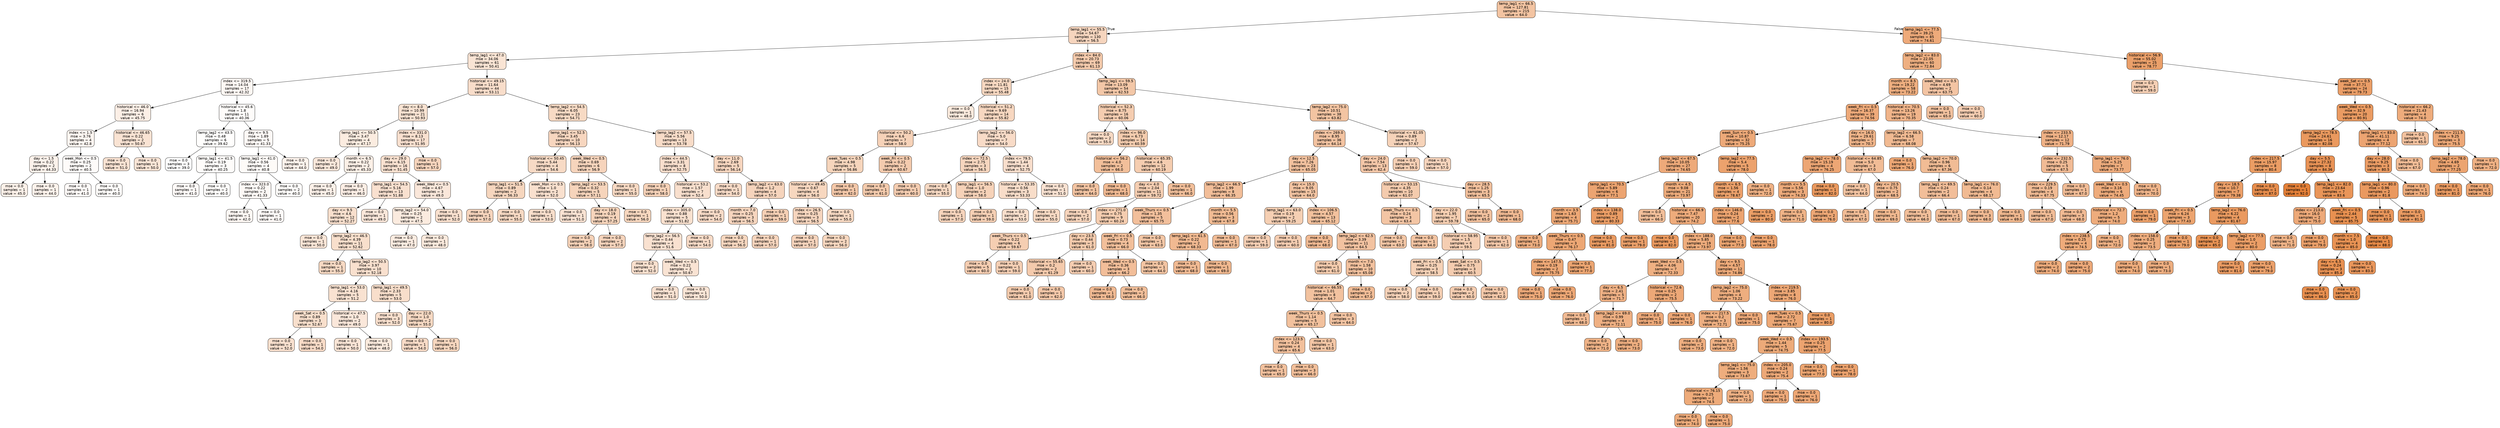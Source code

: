digraph Tree {
node [shape=box, style="filled, rounded", color="black", fontname=helvetica] ;
edge [fontname=helvetica] ;
0 [label="temp_lag1 <= 66.5\nmse = 127.81\nsamples = 215\nvalue = 64.0", fillcolor="#f3c4a2"] ;
1 [label="temp_lag1 <= 55.5\nmse = 54.67\nsamples = 130\nvalue = 56.5", fillcolor="#f6d5be"] ;
0 -> 1 [labeldistance=2.5, labelangle=45, headlabel="True"] ;
2 [label="temp_lag1 <= 47.0\nmse = 34.06\nsamples = 61\nvalue = 50.41", fillcolor="#f9e4d4"] ;
1 -> 2 ;
3 [label="index <= 319.5\nmse = 14.04\nsamples = 17\nvalue = 42.32", fillcolor="#fdf7f3"] ;
2 -> 3 ;
4 [label="historical <= 46.0\nmse = 16.94\nsamples = 6\nvalue = 45.75", fillcolor="#fcefe6"] ;
3 -> 4 ;
5 [label="index <= 1.5\nmse = 3.76\nsamples = 4\nvalue = 42.8", fillcolor="#fdf6f1"] ;
4 -> 5 ;
6 [label="day <= 1.5\nmse = 0.22\nsamples = 2\nvalue = 44.33", fillcolor="#fcf2eb"] ;
5 -> 6 ;
7 [label="mse = 0.0\nsamples = 1\nvalue = 45.0", fillcolor="#fcf1e9"] ;
6 -> 7 ;
8 [label="mse = 0.0\nsamples = 1\nvalue = 44.0", fillcolor="#fdf3ec"] ;
6 -> 8 ;
9 [label="week_Mon <= 0.5\nmse = 0.25\nsamples = 2\nvalue = 40.5", fillcolor="#fefbf9"] ;
5 -> 9 ;
10 [label="mse = 0.0\nsamples = 1\nvalue = 41.0", fillcolor="#fefaf8"] ;
9 -> 10 ;
11 [label="mse = 0.0\nsamples = 1\nvalue = 40.0", fillcolor="#fffdfb"] ;
9 -> 11 ;
12 [label="historical <= 46.65\nmse = 0.22\nsamples = 2\nvalue = 50.67", fillcolor="#f9e3d3"] ;
4 -> 12 ;
13 [label="mse = 0.0\nsamples = 1\nvalue = 51.0", fillcolor="#f9e2d2"] ;
12 -> 13 ;
14 [label="mse = 0.0\nsamples = 1\nvalue = 50.0", fillcolor="#fae5d6"] ;
12 -> 14 ;
15 [label="historical <= 45.6\nmse = 1.8\nsamples = 11\nvalue = 40.36", fillcolor="#fefcfa"] ;
3 -> 15 ;
16 [label="temp_lag2 <= 43.5\nmse = 0.48\nsamples = 6\nvalue = 39.62", fillcolor="#fffefd"] ;
15 -> 16 ;
17 [label="mse = 0.0\nsamples = 3\nvalue = 39.0", fillcolor="#ffffff"] ;
16 -> 17 ;
18 [label="temp_lag1 <= 41.5\nmse = 0.19\nsamples = 3\nvalue = 40.25", fillcolor="#fefcfa"] ;
16 -> 18 ;
19 [label="mse = 0.0\nsamples = 1\nvalue = 41.0", fillcolor="#fefaf8"] ;
18 -> 19 ;
20 [label="mse = 0.0\nsamples = 2\nvalue = 40.0", fillcolor="#fffdfb"] ;
18 -> 20 ;
21 [label="day <= 9.5\nmse = 1.89\nsamples = 5\nvalue = 41.33", fillcolor="#fef9f6"] ;
15 -> 21 ;
22 [label="temp_lag1 <= 41.0\nmse = 0.56\nsamples = 4\nvalue = 40.8", fillcolor="#fefbf8"] ;
21 -> 22 ;
23 [label="index <= 323.0\nmse = 0.22\nsamples = 2\nvalue = 41.33", fillcolor="#fef9f6"] ;
22 -> 23 ;
24 [label="mse = 0.0\nsamples = 1\nvalue = 42.0", fillcolor="#fef8f4"] ;
23 -> 24 ;
25 [label="mse = 0.0\nsamples = 1\nvalue = 41.0", fillcolor="#fefaf8"] ;
23 -> 25 ;
26 [label="mse = 0.0\nsamples = 2\nvalue = 40.0", fillcolor="#fffdfb"] ;
22 -> 26 ;
27 [label="mse = 0.0\nsamples = 1\nvalue = 44.0", fillcolor="#fdf3ec"] ;
21 -> 27 ;
28 [label="historical <= 49.15\nmse = 11.64\nsamples = 44\nvalue = 53.11", fillcolor="#f8ddca"] ;
2 -> 28 ;
29 [label="day <= 8.0\nmse = 10.99\nsamples = 21\nvalue = 50.93", fillcolor="#f9e3d2"] ;
28 -> 29 ;
30 [label="temp_lag1 <= 50.5\nmse = 3.47\nsamples = 4\nvalue = 47.17", fillcolor="#fbece0"] ;
29 -> 30 ;
31 [label="mse = 0.0\nsamples = 2\nvalue = 49.0", fillcolor="#fae7da"] ;
30 -> 31 ;
32 [label="month <= 6.5\nmse = 0.22\nsamples = 2\nvalue = 45.33", fillcolor="#fcf0e7"] ;
30 -> 32 ;
33 [label="mse = 0.0\nsamples = 1\nvalue = 45.0", fillcolor="#fcf1e9"] ;
32 -> 33 ;
34 [label="mse = 0.0\nsamples = 1\nvalue = 46.0", fillcolor="#fceee5"] ;
32 -> 34 ;
35 [label="index <= 331.0\nmse = 8.13\nsamples = 17\nvalue = 51.95", fillcolor="#f9e0cf"] ;
29 -> 35 ;
36 [label="day <= 29.0\nmse = 6.15\nsamples = 16\nvalue = 51.45", fillcolor="#f9e1d0"] ;
35 -> 36 ;
37 [label="temp_lag1 <= 54.5\nmse = 5.16\nsamples = 13\nvalue = 51.88", fillcolor="#f9e0cf"] ;
36 -> 37 ;
38 [label="day <= 9.5\nmse = 4.6\nsamples = 12\nvalue = 52.27", fillcolor="#f8dfcd"] ;
37 -> 38 ;
39 [label="mse = 0.0\nsamples = 1\nvalue = 50.0", fillcolor="#fae5d6"] ;
38 -> 39 ;
40 [label="temp_lag2 <= 46.5\nmse = 4.39\nsamples = 11\nvalue = 52.62", fillcolor="#f8dfcc"] ;
38 -> 40 ;
41 [label="mse = 0.0\nsamples = 1\nvalue = 55.0", fillcolor="#f7d9c3"] ;
40 -> 41 ;
42 [label="temp_lag2 <= 50.5\nmse = 3.97\nsamples = 10\nvalue = 52.18", fillcolor="#f9e0ce"] ;
40 -> 42 ;
43 [label="temp_lag1 <= 53.0\nmse = 4.16\nsamples = 5\nvalue = 51.2", fillcolor="#f9e2d1"] ;
42 -> 43 ;
44 [label="week_Sat <= 0.5\nmse = 0.89\nsamples = 3\nvalue = 52.67", fillcolor="#f8dfcc"] ;
43 -> 44 ;
45 [label="mse = 0.0\nsamples = 2\nvalue = 52.0", fillcolor="#f9e0ce"] ;
44 -> 45 ;
46 [label="mse = 0.0\nsamples = 1\nvalue = 54.0", fillcolor="#f8dbc7"] ;
44 -> 46 ;
47 [label="historical <= 47.5\nmse = 1.0\nsamples = 2\nvalue = 49.0", fillcolor="#fae7da"] ;
43 -> 47 ;
48 [label="mse = 0.0\nsamples = 1\nvalue = 50.0", fillcolor="#fae5d6"] ;
47 -> 48 ;
49 [label="mse = 0.0\nsamples = 1\nvalue = 48.0", fillcolor="#fbeadd"] ;
47 -> 49 ;
50 [label="temp_lag1 <= 49.5\nmse = 2.33\nsamples = 5\nvalue = 53.0", fillcolor="#f8decb"] ;
42 -> 50 ;
51 [label="mse = 0.0\nsamples = 3\nvalue = 52.0", fillcolor="#f9e0ce"] ;
50 -> 51 ;
52 [label="day <= 22.0\nmse = 1.0\nsamples = 2\nvalue = 55.0", fillcolor="#f7d9c3"] ;
50 -> 52 ;
53 [label="mse = 0.0\nsamples = 1\nvalue = 54.0", fillcolor="#f8dbc7"] ;
52 -> 53 ;
54 [label="mse = 0.0\nsamples = 1\nvalue = 56.0", fillcolor="#f7d7bf"] ;
52 -> 54 ;
55 [label="mse = 0.0\nsamples = 1\nvalue = 49.0", fillcolor="#fae7da"] ;
37 -> 55 ;
56 [label="week_Wed <= 0.5\nmse = 4.67\nsamples = 3\nvalue = 49.0", fillcolor="#fae7da"] ;
36 -> 56 ;
57 [label="temp_lag2 <= 54.0\nmse = 0.25\nsamples = 2\nvalue = 47.5", fillcolor="#fbebdf"] ;
56 -> 57 ;
58 [label="mse = 0.0\nsamples = 1\nvalue = 47.0", fillcolor="#fbece1"] ;
57 -> 58 ;
59 [label="mse = 0.0\nsamples = 1\nvalue = 48.0", fillcolor="#fbeadd"] ;
57 -> 59 ;
60 [label="mse = 0.0\nsamples = 1\nvalue = 52.0", fillcolor="#f9e0ce"] ;
56 -> 60 ;
61 [label="mse = 0.0\nsamples = 1\nvalue = 57.0", fillcolor="#f6d4bc"] ;
35 -> 61 ;
62 [label="temp_lag2 <= 54.5\nmse = 6.05\nsamples = 23\nvalue = 54.71", fillcolor="#f7dac4"] ;
28 -> 62 ;
63 [label="temp_lag1 <= 52.5\nmse = 3.45\nsamples = 10\nvalue = 56.13", fillcolor="#f7d6bf"] ;
62 -> 63 ;
64 [label="historical <= 50.45\nmse = 5.44\nsamples = 4\nvalue = 54.6", fillcolor="#f7dac5"] ;
63 -> 64 ;
65 [label="temp_lag1 <= 51.5\nmse = 0.89\nsamples = 2\nvalue = 56.33", fillcolor="#f6d6be"] ;
64 -> 65 ;
66 [label="mse = 0.0\nsamples = 1\nvalue = 57.0", fillcolor="#f6d4bc"] ;
65 -> 66 ;
67 [label="mse = 0.0\nsamples = 1\nvalue = 55.0", fillcolor="#f7d9c3"] ;
65 -> 67 ;
68 [label="week_Mon <= 0.5\nmse = 1.0\nsamples = 2\nvalue = 52.0", fillcolor="#f9e0ce"] ;
64 -> 68 ;
69 [label="mse = 0.0\nsamples = 1\nvalue = 53.0", fillcolor="#f8decb"] ;
68 -> 69 ;
70 [label="mse = 0.0\nsamples = 1\nvalue = 51.0", fillcolor="#f9e2d2"] ;
68 -> 70 ;
71 [label="week_Wed <= 0.5\nmse = 0.69\nsamples = 6\nvalue = 56.9", fillcolor="#f6d4bc"] ;
63 -> 71 ;
72 [label="temp_lag2 <= 53.5\nmse = 0.32\nsamples = 5\nvalue = 57.11", fillcolor="#f6d4bb"] ;
71 -> 72 ;
73 [label="day <= 18.0\nmse = 0.19\nsamples = 4\nvalue = 57.25", fillcolor="#f6d4bb"] ;
72 -> 73 ;
74 [label="mse = 0.0\nsamples = 2\nvalue = 58.0", fillcolor="#f6d2b8"] ;
73 -> 74 ;
75 [label="mse = 0.0\nsamples = 2\nvalue = 57.0", fillcolor="#f6d4bc"] ;
73 -> 75 ;
76 [label="mse = 0.0\nsamples = 1\nvalue = 56.0", fillcolor="#f7d7bf"] ;
72 -> 76 ;
77 [label="mse = 0.0\nsamples = 1\nvalue = 55.0", fillcolor="#f7d9c3"] ;
71 -> 77 ;
78 [label="temp_lag2 <= 57.5\nmse = 5.56\nsamples = 13\nvalue = 53.78", fillcolor="#f8dcc8"] ;
62 -> 78 ;
79 [label="index <= 44.5\nmse = 3.31\nsamples = 8\nvalue = 52.75", fillcolor="#f8decc"] ;
78 -> 79 ;
80 [label="mse = 0.0\nsamples = 1\nvalue = 58.0", fillcolor="#f6d2b8"] ;
79 -> 80 ;
81 [label="historical <= 53.2\nmse = 1.57\nsamples = 7\nvalue = 52.4", fillcolor="#f8dfcd"] ;
79 -> 81 ;
82 [label="index <= 305.0\nmse = 0.88\nsamples = 5\nvalue = 51.82", fillcolor="#f9e1cf"] ;
81 -> 82 ;
83 [label="temp_lag2 <= 56.5\nmse = 0.44\nsamples = 4\nvalue = 51.6", fillcolor="#f9e1d0"] ;
82 -> 83 ;
84 [label="mse = 0.0\nsamples = 2\nvalue = 52.0", fillcolor="#f9e0ce"] ;
83 -> 84 ;
85 [label="week_Wed <= 0.5\nmse = 0.22\nsamples = 2\nvalue = 50.67", fillcolor="#f9e3d3"] ;
83 -> 85 ;
86 [label="mse = 0.0\nsamples = 1\nvalue = 51.0", fillcolor="#f9e2d2"] ;
85 -> 86 ;
87 [label="mse = 0.0\nsamples = 1\nvalue = 50.0", fillcolor="#fae5d6"] ;
85 -> 87 ;
88 [label="mse = 0.0\nsamples = 1\nvalue = 54.0", fillcolor="#f8dbc7"] ;
82 -> 88 ;
89 [label="mse = 0.0\nsamples = 2\nvalue = 54.0", fillcolor="#f8dbc7"] ;
81 -> 89 ;
90 [label="day <= 11.0\nmse = 2.69\nsamples = 5\nvalue = 56.14", fillcolor="#f7d6bf"] ;
78 -> 90 ;
91 [label="mse = 0.0\nsamples = 1\nvalue = 54.0", fillcolor="#f8dbc7"] ;
90 -> 91 ;
92 [label="temp_lag2 <= 63.0\nmse = 1.2\nsamples = 4\nvalue = 57.0", fillcolor="#f6d4bc"] ;
90 -> 92 ;
93 [label="month <= 7.0\nmse = 0.25\nsamples = 3\nvalue = 56.5", fillcolor="#f6d5be"] ;
92 -> 93 ;
94 [label="mse = 0.0\nsamples = 2\nvalue = 56.0", fillcolor="#f7d7bf"] ;
93 -> 94 ;
95 [label="mse = 0.0\nsamples = 1\nvalue = 57.0", fillcolor="#f6d4bc"] ;
93 -> 95 ;
96 [label="mse = 0.0\nsamples = 1\nvalue = 59.0", fillcolor="#f5cfb4"] ;
92 -> 96 ;
97 [label="index <= 84.0\nmse = 20.73\nsamples = 69\nvalue = 61.13", fillcolor="#f4caac"] ;
1 -> 97 ;
98 [label="index <= 24.0\nmse = 11.81\nsamples = 15\nvalue = 55.48", fillcolor="#f7d8c1"] ;
97 -> 98 ;
99 [label="mse = 0.0\nsamples = 1\nvalue = 48.0", fillcolor="#fbeadd"] ;
98 -> 99 ;
100 [label="historical <= 51.2\nmse = 9.69\nsamples = 14\nvalue = 55.82", fillcolor="#f7d7c0"] ;
98 -> 100 ;
101 [label="historical <= 50.2\nmse = 6.6\nsamples = 7\nvalue = 58.0", fillcolor="#f6d2b8"] ;
100 -> 101 ;
102 [label="week_Tues <= 0.5\nmse = 4.98\nsamples = 5\nvalue = 56.86", fillcolor="#f6d5bc"] ;
101 -> 102 ;
103 [label="historical <= 49.45\nmse = 0.67\nsamples = 4\nvalue = 56.0", fillcolor="#f7d7bf"] ;
102 -> 103 ;
104 [label="index <= 26.5\nmse = 0.25\nsamples = 3\nvalue = 56.5", fillcolor="#f6d5be"] ;
103 -> 104 ;
105 [label="mse = 0.0\nsamples = 1\nvalue = 57.0", fillcolor="#f6d4bc"] ;
104 -> 105 ;
106 [label="mse = 0.0\nsamples = 2\nvalue = 56.0", fillcolor="#f7d7bf"] ;
104 -> 106 ;
107 [label="mse = 0.0\nsamples = 1\nvalue = 55.0", fillcolor="#f7d9c3"] ;
103 -> 107 ;
108 [label="mse = 0.0\nsamples = 1\nvalue = 62.0", fillcolor="#f4c8a9"] ;
102 -> 108 ;
109 [label="week_Fri <= 0.5\nmse = 0.22\nsamples = 2\nvalue = 60.67", fillcolor="#f4cbae"] ;
101 -> 109 ;
110 [label="mse = 0.0\nsamples = 1\nvalue = 61.0", fillcolor="#f4cbad"] ;
109 -> 110 ;
111 [label="mse = 0.0\nsamples = 1\nvalue = 60.0", fillcolor="#f5cdb1"] ;
109 -> 111 ;
112 [label="temp_lag2 <= 56.0\nmse = 5.0\nsamples = 7\nvalue = 54.0", fillcolor="#f8dbc7"] ;
100 -> 112 ;
113 [label="index <= 72.5\nmse = 2.75\nsamples = 3\nvalue = 56.5", fillcolor="#f6d5be"] ;
112 -> 113 ;
114 [label="mse = 0.0\nsamples = 1\nvalue = 55.0", fillcolor="#f7d9c3"] ;
113 -> 114 ;
115 [label="temp_lag1 <= 56.5\nmse = 1.0\nsamples = 2\nvalue = 58.0", fillcolor="#f6d2b8"] ;
113 -> 115 ;
116 [label="mse = 0.0\nsamples = 1\nvalue = 57.0", fillcolor="#f6d4bc"] ;
115 -> 116 ;
117 [label="mse = 0.0\nsamples = 1\nvalue = 59.0", fillcolor="#f5cfb4"] ;
115 -> 117 ;
118 [label="index <= 79.5\nmse = 1.44\nsamples = 4\nvalue = 52.75", fillcolor="#f8decc"] ;
112 -> 118 ;
119 [label="historical <= 53.35\nmse = 0.56\nsamples = 3\nvalue = 53.33", fillcolor="#f8ddc9"] ;
118 -> 119 ;
120 [label="mse = 0.0\nsamples = 2\nvalue = 53.0", fillcolor="#f8decb"] ;
119 -> 120 ;
121 [label="mse = 0.0\nsamples = 1\nvalue = 55.0", fillcolor="#f7d9c3"] ;
119 -> 121 ;
122 [label="mse = 0.0\nsamples = 1\nvalue = 51.0", fillcolor="#f9e2d2"] ;
118 -> 122 ;
123 [label="temp_lag1 <= 59.5\nmse = 13.09\nsamples = 54\nvalue = 62.53", fillcolor="#f3c7a7"] ;
97 -> 123 ;
124 [label="historical <= 52.3\nmse = 8.75\nsamples = 16\nvalue = 60.06", fillcolor="#f5cdb0"] ;
123 -> 124 ;
125 [label="mse = 0.0\nsamples = 2\nvalue = 55.0", fillcolor="#f7d9c3"] ;
124 -> 125 ;
126 [label="index <= 96.0\nmse = 6.73\nsamples = 14\nvalue = 60.59", fillcolor="#f4ccae"] ;
124 -> 126 ;
127 [label="historical <= 56.2\nmse = 4.0\nsamples = 2\nvalue = 66.0", fillcolor="#f2bf9a"] ;
126 -> 127 ;
128 [label="mse = 0.0\nsamples = 1\nvalue = 64.0", fillcolor="#f3c4a2"] ;
127 -> 128 ;
129 [label="mse = 0.0\nsamples = 1\nvalue = 68.0", fillcolor="#f1ba93"] ;
127 -> 129 ;
130 [label="historical <= 65.35\nmse = 4.6\nsamples = 12\nvalue = 60.19", fillcolor="#f5cdb0"] ;
126 -> 130 ;
131 [label="day <= 4.0\nmse = 2.04\nsamples = 11\nvalue = 59.72", fillcolor="#f5ceb2"] ;
130 -> 131 ;
132 [label="mse = 0.0\nsamples = 2\nvalue = 57.0", fillcolor="#f6d4bc"] ;
131 -> 132 ;
133 [label="index <= 271.0\nmse = 0.75\nsamples = 9\nvalue = 60.24", fillcolor="#f5cdb0"] ;
131 -> 133 ;
134 [label="week_Thurs <= 0.5\nmse = 0.22\nsamples = 6\nvalue = 59.67", fillcolor="#f5ceb2"] ;
133 -> 134 ;
135 [label="mse = 0.0\nsamples = 5\nvalue = 60.0", fillcolor="#f5cdb1"] ;
134 -> 135 ;
136 [label="mse = 0.0\nsamples = 1\nvalue = 59.0", fillcolor="#f5cfb4"] ;
134 -> 136 ;
137 [label="day <= 23.5\nmse = 0.44\nsamples = 3\nvalue = 61.0", fillcolor="#f4cbad"] ;
133 -> 137 ;
138 [label="historical <= 55.65\nmse = 0.2\nsamples = 2\nvalue = 61.29", fillcolor="#f4caac"] ;
137 -> 138 ;
139 [label="mse = 0.0\nsamples = 1\nvalue = 61.0", fillcolor="#f4cbad"] ;
138 -> 139 ;
140 [label="mse = 0.0\nsamples = 1\nvalue = 62.0", fillcolor="#f4c8a9"] ;
138 -> 140 ;
141 [label="mse = 0.0\nsamples = 1\nvalue = 60.0", fillcolor="#f5cdb1"] ;
137 -> 141 ;
142 [label="mse = 0.0\nsamples = 1\nvalue = 66.0", fillcolor="#f2bf9a"] ;
130 -> 142 ;
143 [label="temp_lag2 <= 75.0\nmse = 10.51\nsamples = 38\nvalue = 63.82", fillcolor="#f3c4a2"] ;
123 -> 143 ;
144 [label="index <= 269.0\nmse = 8.95\nsamples = 36\nvalue = 64.14", fillcolor="#f3c3a1"] ;
143 -> 144 ;
145 [label="day <= 12.5\nmse = 7.26\nsamples = 23\nvalue = 65.05", fillcolor="#f2c19e"] ;
144 -> 145 ;
146 [label="temp_lag2 <= 66.5\nmse = 1.99\nsamples = 8\nvalue = 66.35", fillcolor="#f2be99"] ;
145 -> 146 ;
147 [label="week_Thurs <= 0.5\nmse = 1.35\nsamples = 5\nvalue = 65.75", fillcolor="#f2bf9b"] ;
146 -> 147 ;
148 [label="week_Fri <= 0.5\nmse = 0.73\nsamples = 4\nvalue = 66.0", fillcolor="#f2bf9a"] ;
147 -> 148 ;
149 [label="week_Wed <= 0.5\nmse = 0.36\nsamples = 3\nvalue = 66.2", fillcolor="#f2be99"] ;
148 -> 149 ;
150 [label="mse = 0.0\nsamples = 1\nvalue = 68.0", fillcolor="#f1ba93"] ;
149 -> 150 ;
151 [label="mse = 0.0\nsamples = 2\nvalue = 66.0", fillcolor="#f2bf9a"] ;
149 -> 151 ;
152 [label="mse = 0.0\nsamples = 1\nvalue = 64.0", fillcolor="#f3c4a2"] ;
148 -> 152 ;
153 [label="mse = 0.0\nsamples = 1\nvalue = 63.0", fillcolor="#f3c6a5"] ;
147 -> 153 ;
154 [label="month <= 5.5\nmse = 0.56\nsamples = 3\nvalue = 67.8", fillcolor="#f1bb93"] ;
146 -> 154 ;
155 [label="temp_lag1 <= 61.5\nmse = 0.22\nsamples = 2\nvalue = 68.33", fillcolor="#f1b991"] ;
154 -> 155 ;
156 [label="mse = 0.0\nsamples = 1\nvalue = 68.0", fillcolor="#f1ba93"] ;
155 -> 156 ;
157 [label="mse = 0.0\nsamples = 1\nvalue = 69.0", fillcolor="#f0b88f"] ;
155 -> 157 ;
158 [label="mse = 0.0\nsamples = 1\nvalue = 67.0", fillcolor="#f1bc96"] ;
154 -> 158 ;
159 [label="day <= 15.0\nmse = 9.05\nsamples = 15\nvalue = 64.0", fillcolor="#f3c4a2"] ;
145 -> 159 ;
160 [label="temp_lag1 <= 63.0\nmse = 0.19\nsamples = 2\nvalue = 59.25", fillcolor="#f5cfb3"] ;
159 -> 160 ;
161 [label="mse = 0.0\nsamples = 1\nvalue = 59.0", fillcolor="#f5cfb4"] ;
160 -> 161 ;
162 [label="mse = 0.0\nsamples = 1\nvalue = 60.0", fillcolor="#f5cdb1"] ;
160 -> 162 ;
163 [label="index <= 106.5\nmse = 4.57\nsamples = 13\nvalue = 65.12", fillcolor="#f2c19d"] ;
159 -> 163 ;
164 [label="mse = 0.0\nsamples = 2\nvalue = 68.0", fillcolor="#f1ba93"] ;
163 -> 164 ;
165 [label="temp_lag2 <= 62.5\nmse = 3.39\nsamples = 11\nvalue = 64.5", fillcolor="#f2c2a0"] ;
163 -> 165 ;
166 [label="mse = 0.0\nsamples = 1\nvalue = 61.0", fillcolor="#f4cbad"] ;
165 -> 166 ;
167 [label="month <= 7.0\nmse = 1.58\nsamples = 10\nvalue = 65.08", fillcolor="#f2c19e"] ;
165 -> 167 ;
168 [label="historical <= 66.55\nmse = 1.01\nsamples = 8\nvalue = 64.7", fillcolor="#f2c29f"] ;
167 -> 168 ;
169 [label="week_Thurs <= 0.5\nmse = 1.14\nsamples = 5\nvalue = 65.17", fillcolor="#f2c19d"] ;
168 -> 169 ;
170 [label="index <= 123.5\nmse = 0.24\nsamples = 4\nvalue = 65.6", fillcolor="#f2c09c"] ;
169 -> 170 ;
171 [label="mse = 0.0\nsamples = 1\nvalue = 65.0", fillcolor="#f2c19e"] ;
170 -> 171 ;
172 [label="mse = 0.0\nsamples = 3\nvalue = 66.0", fillcolor="#f2bf9a"] ;
170 -> 172 ;
173 [label="mse = 0.0\nsamples = 1\nvalue = 63.0", fillcolor="#f3c6a5"] ;
169 -> 173 ;
174 [label="mse = 0.0\nsamples = 3\nvalue = 64.0", fillcolor="#f3c4a2"] ;
168 -> 174 ;
175 [label="mse = 0.0\nsamples = 2\nvalue = 67.0", fillcolor="#f1bc96"] ;
167 -> 175 ;
176 [label="day <= 24.0\nmse = 7.54\nsamples = 13\nvalue = 62.4", fillcolor="#f4c7a8"] ;
144 -> 176 ;
177 [label="historical <= 53.15\nmse = 4.35\nsamples = 10\nvalue = 61.07", fillcolor="#f4cbad"] ;
176 -> 177 ;
178 [label="week_Thurs <= 0.5\nmse = 0.24\nsamples = 3\nvalue = 63.4", fillcolor="#f3c5a4"] ;
177 -> 178 ;
179 [label="mse = 0.0\nsamples = 2\nvalue = 63.0", fillcolor="#f3c6a5"] ;
178 -> 179 ;
180 [label="mse = 0.0\nsamples = 1\nvalue = 64.0", fillcolor="#f3c4a2"] ;
178 -> 180 ;
181 [label="day <= 22.0\nmse = 1.95\nsamples = 7\nvalue = 59.78", fillcolor="#f5ceb1"] ;
177 -> 181 ;
182 [label="historical <= 58.95\nmse = 1.5\nsamples = 6\nvalue = 59.5", fillcolor="#f5ceb2"] ;
181 -> 182 ;
183 [label="week_Fri <= 0.5\nmse = 0.25\nsamples = 3\nvalue = 58.5", fillcolor="#f5d1b6"] ;
182 -> 183 ;
184 [label="mse = 0.0\nsamples = 2\nvalue = 58.0", fillcolor="#f6d2b8"] ;
183 -> 184 ;
185 [label="mse = 0.0\nsamples = 1\nvalue = 59.0", fillcolor="#f5cfb4"] ;
183 -> 185 ;
186 [label="week_Sat <= 0.5\nmse = 0.75\nsamples = 3\nvalue = 60.5", fillcolor="#f4ccaf"] ;
182 -> 186 ;
187 [label="mse = 0.0\nsamples = 2\nvalue = 60.0", fillcolor="#f5cdb1"] ;
186 -> 187 ;
188 [label="mse = 0.0\nsamples = 1\nvalue = 62.0", fillcolor="#f4c8a9"] ;
186 -> 188 ;
189 [label="mse = 0.0\nsamples = 1\nvalue = 62.0", fillcolor="#f4c8a9"] ;
181 -> 189 ;
190 [label="day <= 28.5\nmse = 1.25\nsamples = 3\nvalue = 65.5", fillcolor="#f2c09c"] ;
176 -> 190 ;
191 [label="mse = 0.0\nsamples = 2\nvalue = 65.0", fillcolor="#f2c19e"] ;
190 -> 191 ;
192 [label="mse = 0.0\nsamples = 1\nvalue = 68.0", fillcolor="#f1ba93"] ;
190 -> 192 ;
193 [label="historical <= 61.05\nmse = 0.89\nsamples = 2\nvalue = 57.67", fillcolor="#f6d3b9"] ;
143 -> 193 ;
194 [label="mse = 0.0\nsamples = 1\nvalue = 59.0", fillcolor="#f5cfb4"] ;
193 -> 194 ;
195 [label="mse = 0.0\nsamples = 1\nvalue = 57.0", fillcolor="#f6d4bc"] ;
193 -> 195 ;
196 [label="temp_lag1 <= 77.5\nmse = 39.25\nsamples = 85\nvalue = 74.61", fillcolor="#eeaa7a"] ;
0 -> 196 [labeldistance=2.5, labelangle=-45, headlabel="False"] ;
197 [label="temp_lag2 <= 83.0\nmse = 22.05\nsamples = 60\nvalue = 72.84", fillcolor="#eeaf81"] ;
196 -> 197 ;
198 [label="month <= 8.5\nmse = 19.22\nsamples = 58\nvalue = 73.22", fillcolor="#eeae7f"] ;
197 -> 198 ;
199 [label="week_Fri <= 0.5\nmse = 16.37\nsamples = 39\nvalue = 74.56", fillcolor="#eeaa7a"] ;
198 -> 199 ;
200 [label="week_Sun <= 0.5\nmse = 10.87\nsamples = 32\nvalue = 75.25", fillcolor="#eda978"] ;
199 -> 200 ;
201 [label="temp_lag2 <= 67.5\nmse = 10.05\nsamples = 27\nvalue = 74.65", fillcolor="#eeaa7a"] ;
200 -> 201 ;
202 [label="temp_lag1 <= 70.5\nmse = 5.89\nsamples = 6\nvalue = 77.1", fillcolor="#eca471"] ;
201 -> 202 ;
203 [label="month <= 3.5\nmse = 1.63\nsamples = 4\nvalue = 75.71", fillcolor="#eda876"] ;
202 -> 203 ;
204 [label="mse = 0.0\nsamples = 1\nvalue = 73.0", fillcolor="#eeae80"] ;
203 -> 204 ;
205 [label="week_Thurs <= 0.5\nmse = 0.47\nsamples = 3\nvalue = 76.17", fillcolor="#eda774"] ;
203 -> 205 ;
206 [label="index <= 147.5\nmse = 0.19\nsamples = 2\nvalue = 75.75", fillcolor="#eda876"] ;
205 -> 206 ;
207 [label="mse = 0.0\nsamples = 1\nvalue = 75.0", fillcolor="#eda979"] ;
206 -> 207 ;
208 [label="mse = 0.0\nsamples = 1\nvalue = 76.0", fillcolor="#eda775"] ;
206 -> 208 ;
209 [label="mse = 0.0\nsamples = 1\nvalue = 77.0", fillcolor="#eca571"] ;
205 -> 209 ;
210 [label="index <= 138.0\nmse = 0.89\nsamples = 2\nvalue = 80.33", fillcolor="#eb9d65"] ;
202 -> 210 ;
211 [label="mse = 0.0\nsamples = 1\nvalue = 81.0", fillcolor="#ea9b62"] ;
210 -> 211 ;
212 [label="mse = 0.0\nsamples = 1\nvalue = 79.0", fillcolor="#eba06a"] ;
210 -> 212 ;
213 [label="month <= 4.5\nmse = 9.08\nsamples = 21\nvalue = 73.97", fillcolor="#eeac7c"] ;
201 -> 213 ;
214 [label="mse = 0.0\nsamples = 1\nvalue = 66.0", fillcolor="#f2bf9a"] ;
213 -> 214 ;
215 [label="historical <= 66.9\nmse = 7.47\nsamples = 20\nvalue = 74.2", fillcolor="#eeab7b"] ;
213 -> 215 ;
216 [label="mse = 0.0\nsamples = 1\nvalue = 82.0", fillcolor="#ea995e"] ;
215 -> 216 ;
217 [label="index <= 188.0\nmse = 5.85\nsamples = 19\nvalue = 73.97", fillcolor="#eeac7c"] ;
215 -> 217 ;
218 [label="week_Wed <= 0.5\nmse = 4.06\nsamples = 7\nvalue = 72.33", fillcolor="#efb082"] ;
217 -> 218 ;
219 [label="day <= 6.5\nmse = 2.41\nsamples = 5\nvalue = 71.7", fillcolor="#efb185"] ;
218 -> 219 ;
220 [label="mse = 0.0\nsamples = 1\nvalue = 68.0", fillcolor="#f1ba93"] ;
219 -> 220 ;
221 [label="temp_lag2 <= 69.0\nmse = 0.99\nsamples = 4\nvalue = 72.11", fillcolor="#efb083"] ;
219 -> 221 ;
222 [label="mse = 0.0\nsamples = 2\nvalue = 71.0", fillcolor="#efb387"] ;
221 -> 222 ;
223 [label="mse = 0.0\nsamples = 2\nvalue = 73.0", fillcolor="#eeae80"] ;
221 -> 223 ;
224 [label="historical <= 72.6\nmse = 0.25\nsamples = 2\nvalue = 75.5", fillcolor="#eda877"] ;
218 -> 224 ;
225 [label="mse = 0.0\nsamples = 1\nvalue = 75.0", fillcolor="#eda979"] ;
224 -> 225 ;
226 [label="mse = 0.0\nsamples = 1\nvalue = 76.0", fillcolor="#eda775"] ;
224 -> 226 ;
227 [label="day <= 9.5\nmse = 4.57\nsamples = 12\nvalue = 74.86", fillcolor="#edaa79"] ;
217 -> 227 ;
228 [label="temp_lag2 <= 75.0\nmse = 1.06\nsamples = 4\nvalue = 73.22", fillcolor="#eeae7f"] ;
227 -> 228 ;
229 [label="index <= 217.5\nmse = 0.2\nsamples = 3\nvalue = 72.71", fillcolor="#eeaf81"] ;
228 -> 229 ;
230 [label="mse = 0.0\nsamples = 2\nvalue = 73.0", fillcolor="#eeae80"] ;
229 -> 230 ;
231 [label="mse = 0.0\nsamples = 1\nvalue = 72.0", fillcolor="#efb184"] ;
229 -> 231 ;
232 [label="mse = 0.0\nsamples = 1\nvalue = 75.0", fillcolor="#eda979"] ;
228 -> 232 ;
233 [label="index <= 219.5\nmse = 3.85\nsamples = 8\nvalue = 76.0", fillcolor="#eda775"] ;
227 -> 233 ;
234 [label="week_Tues <= 0.5\nmse = 2.72\nsamples = 7\nvalue = 75.67", fillcolor="#eda876"] ;
233 -> 234 ;
235 [label="week_Wed <= 0.5\nmse = 1.44\nsamples = 5\nvalue = 74.75", fillcolor="#edaa79"] ;
234 -> 235 ;
236 [label="temp_lag1 <= 75.0\nmse = 1.56\nsamples = 3\nvalue = 73.67", fillcolor="#eead7d"] ;
235 -> 236 ;
237 [label="historical <= 76.15\nmse = 0.25\nsamples = 2\nvalue = 74.5", fillcolor="#eeab7a"] ;
236 -> 237 ;
238 [label="mse = 0.0\nsamples = 1\nvalue = 74.0", fillcolor="#eeac7c"] ;
237 -> 238 ;
239 [label="mse = 0.0\nsamples = 1\nvalue = 75.0", fillcolor="#eda979"] ;
237 -> 239 ;
240 [label="mse = 0.0\nsamples = 1\nvalue = 72.0", fillcolor="#efb184"] ;
236 -> 240 ;
241 [label="index <= 205.0\nmse = 0.24\nsamples = 2\nvalue = 75.4", fillcolor="#eda877"] ;
235 -> 241 ;
242 [label="mse = 0.0\nsamples = 1\nvalue = 75.0", fillcolor="#eda979"] ;
241 -> 242 ;
243 [label="mse = 0.0\nsamples = 1\nvalue = 76.0", fillcolor="#eda775"] ;
241 -> 243 ;
244 [label="index <= 193.5\nmse = 0.25\nsamples = 2\nvalue = 77.5", fillcolor="#eca36f"] ;
234 -> 244 ;
245 [label="mse = 0.0\nsamples = 1\nvalue = 77.0", fillcolor="#eca571"] ;
244 -> 245 ;
246 [label="mse = 0.0\nsamples = 1\nvalue = 78.0", fillcolor="#eca26d"] ;
244 -> 246 ;
247 [label="mse = 0.0\nsamples = 1\nvalue = 80.0", fillcolor="#eb9e66"] ;
233 -> 247 ;
248 [label="temp_lag2 <= 77.5\nmse = 5.4\nsamples = 5\nvalue = 78.0", fillcolor="#eca26d"] ;
200 -> 248 ;
249 [label="month <= 6.5\nmse = 1.56\nsamples = 4\nvalue = 78.67", fillcolor="#eca16b"] ;
248 -> 249 ;
250 [label="index <= 146.0\nmse = 0.24\nsamples = 2\nvalue = 77.6", fillcolor="#eca36f"] ;
249 -> 250 ;
251 [label="mse = 0.0\nsamples = 1\nvalue = 77.0", fillcolor="#eca571"] ;
250 -> 251 ;
252 [label="mse = 0.0\nsamples = 1\nvalue = 78.0", fillcolor="#eca26d"] ;
250 -> 252 ;
253 [label="mse = 0.0\nsamples = 2\nvalue = 80.0", fillcolor="#eb9e66"] ;
249 -> 253 ;
254 [label="mse = 0.0\nsamples = 1\nvalue = 72.0", fillcolor="#efb184"] ;
248 -> 254 ;
255 [label="day <= 16.0\nmse = 29.61\nsamples = 7\nvalue = 70.7", fillcolor="#efb489"] ;
199 -> 255 ;
256 [label="temp_lag2 <= 78.0\nmse = 15.19\nsamples = 4\nvalue = 76.25", fillcolor="#eda674"] ;
255 -> 256 ;
257 [label="month <= 5.5\nmse = 5.56\nsamples = 3\nvalue = 74.33", fillcolor="#eeab7b"] ;
256 -> 257 ;
258 [label="mse = 0.0\nsamples = 1\nvalue = 71.0", fillcolor="#efb387"] ;
257 -> 258 ;
259 [label="mse = 0.0\nsamples = 2\nvalue = 76.0", fillcolor="#eda775"] ;
257 -> 259 ;
260 [label="mse = 0.0\nsamples = 1\nvalue = 82.0", fillcolor="#ea995e"] ;
256 -> 260 ;
261 [label="historical <= 64.85\nmse = 5.0\nsamples = 3\nvalue = 67.0", fillcolor="#f1bc96"] ;
255 -> 261 ;
262 [label="mse = 0.0\nsamples = 1\nvalue = 64.0", fillcolor="#f3c4a2"] ;
261 -> 262 ;
263 [label="day <= 20.5\nmse = 0.75\nsamples = 2\nvalue = 68.5", fillcolor="#f1b991"] ;
261 -> 263 ;
264 [label="mse = 0.0\nsamples = 1\nvalue = 67.0", fillcolor="#f1bc96"] ;
263 -> 264 ;
265 [label="mse = 0.0\nsamples = 1\nvalue = 69.0", fillcolor="#f0b88f"] ;
263 -> 265 ;
266 [label="historical <= 70.5\nmse = 13.26\nsamples = 19\nvalue = 70.35", fillcolor="#f0b48a"] ;
198 -> 266 ;
267 [label="temp_lag2 <= 66.5\nmse = 6.58\nsamples = 7\nvalue = 68.08", fillcolor="#f1ba92"] ;
266 -> 267 ;
268 [label="mse = 0.0\nsamples = 1\nvalue = 76.0", fillcolor="#eda775"] ;
267 -> 268 ;
269 [label="temp_lag2 <= 70.0\nmse = 0.96\nsamples = 6\nvalue = 67.36", fillcolor="#f1bc95"] ;
267 -> 269 ;
270 [label="temp_lag1 <= 69.5\nmse = 0.24\nsamples = 2\nvalue = 66.4", fillcolor="#f2be99"] ;
269 -> 270 ;
271 [label="mse = 0.0\nsamples = 1\nvalue = 66.0", fillcolor="#f2bf9a"] ;
270 -> 271 ;
272 [label="mse = 0.0\nsamples = 1\nvalue = 67.0", fillcolor="#f1bc96"] ;
270 -> 272 ;
273 [label="temp_lag1 <= 76.0\nmse = 0.14\nsamples = 4\nvalue = 68.17", fillcolor="#f1ba92"] ;
269 -> 273 ;
274 [label="mse = 0.0\nsamples = 3\nvalue = 68.0", fillcolor="#f1ba93"] ;
273 -> 274 ;
275 [label="mse = 0.0\nsamples = 1\nvalue = 69.0", fillcolor="#f0b88f"] ;
273 -> 275 ;
276 [label="index <= 233.5\nmse = 12.17\nsamples = 12\nvalue = 71.79", fillcolor="#efb185"] ;
266 -> 276 ;
277 [label="index <= 232.5\nmse = 0.25\nsamples = 5\nvalue = 67.5", fillcolor="#f1bb95"] ;
276 -> 277 ;
278 [label="index <= 229.5\nmse = 0.19\nsamples = 4\nvalue = 67.75", fillcolor="#f1bb94"] ;
277 -> 278 ;
279 [label="mse = 0.0\nsamples = 1\nvalue = 67.0", fillcolor="#f1bc96"] ;
278 -> 279 ;
280 [label="mse = 0.0\nsamples = 3\nvalue = 68.0", fillcolor="#f1ba93"] ;
278 -> 280 ;
281 [label="mse = 0.0\nsamples = 1\nvalue = 67.0", fillcolor="#f1bc96"] ;
277 -> 281 ;
282 [label="temp_lag1 <= 76.0\nmse = 5.25\nsamples = 7\nvalue = 73.77", fillcolor="#eeac7d"] ;
276 -> 282 ;
283 [label="week_Wed <= 0.5\nmse = 3.16\nsamples = 6\nvalue = 74.45", fillcolor="#eeab7b"] ;
282 -> 283 ;
284 [label="historical <= 72.7\nmse = 1.2\nsamples = 5\nvalue = 74.0", fillcolor="#eeac7c"] ;
283 -> 284 ;
285 [label="index <= 238.5\nmse = 0.25\nsamples = 4\nvalue = 74.5", fillcolor="#eeab7a"] ;
284 -> 285 ;
286 [label="mse = 0.0\nsamples = 2\nvalue = 74.0", fillcolor="#eeac7c"] ;
285 -> 286 ;
287 [label="mse = 0.0\nsamples = 2\nvalue = 75.0", fillcolor="#eda979"] ;
285 -> 287 ;
288 [label="mse = 0.0\nsamples = 1\nvalue = 72.0", fillcolor="#efb184"] ;
284 -> 288 ;
289 [label="mse = 0.0\nsamples = 1\nvalue = 79.0", fillcolor="#eba06a"] ;
283 -> 289 ;
290 [label="mse = 0.0\nsamples = 1\nvalue = 70.0", fillcolor="#f0b58b"] ;
282 -> 290 ;
291 [label="week_Wed <= 0.5\nmse = 4.69\nsamples = 2\nvalue = 63.75", fillcolor="#f3c4a3"] ;
197 -> 291 ;
292 [label="mse = 0.0\nsamples = 1\nvalue = 65.0", fillcolor="#f2c19e"] ;
291 -> 292 ;
293 [label="mse = 0.0\nsamples = 1\nvalue = 60.0", fillcolor="#f5cdb1"] ;
291 -> 293 ;
294 [label="historical <= 56.9\nmse = 55.02\nsamples = 25\nvalue = 78.77", fillcolor="#eba06a"] ;
196 -> 294 ;
295 [label="mse = 0.0\nsamples = 1\nvalue = 59.0", fillcolor="#f5cfb4"] ;
294 -> 295 ;
296 [label="week_Sat <= 0.5\nmse = 37.71\nsamples = 24\nvalue = 79.73", fillcolor="#eb9e67"] ;
294 -> 296 ;
297 [label="week_Wed <= 0.5\nmse = 32.9\nsamples = 20\nvalue = 80.91", fillcolor="#ea9b62"] ;
296 -> 297 ;
298 [label="temp_lag2 <= 78.5\nmse = 24.61\nsamples = 16\nvalue = 82.08", fillcolor="#ea995e"] ;
297 -> 298 ;
299 [label="index <= 217.5\nmse = 15.97\nsamples = 8\nvalue = 80.4", fillcolor="#eb9d64"] ;
298 -> 299 ;
300 [label="day <= 18.5\nmse = 10.7\nsamples = 7\nvalue = 79.38", fillcolor="#eb9f68"] ;
299 -> 300 ;
301 [label="week_Fri <= 0.5\nmse = 6.24\nsamples = 3\nvalue = 77.43", fillcolor="#eca46f"] ;
300 -> 301 ;
302 [label="index <= 158.0\nmse = 0.25\nsamples = 2\nvalue = 73.5", fillcolor="#eead7e"] ;
301 -> 302 ;
303 [label="mse = 0.0\nsamples = 1\nvalue = 74.0", fillcolor="#eeac7c"] ;
302 -> 303 ;
304 [label="mse = 0.0\nsamples = 1\nvalue = 73.0", fillcolor="#eeae80"] ;
302 -> 304 ;
305 [label="mse = 0.0\nsamples = 1\nvalue = 79.0", fillcolor="#eba06a"] ;
301 -> 305 ;
306 [label="temp_lag2 <= 76.0\nmse = 6.22\nsamples = 4\nvalue = 81.67", fillcolor="#ea9a60"] ;
300 -> 306 ;
307 [label="mse = 0.0\nsamples = 2\nvalue = 85.0", fillcolor="#e89253"] ;
306 -> 307 ;
308 [label="temp_lag2 <= 77.5\nmse = 1.0\nsamples = 2\nvalue = 80.0", fillcolor="#eb9e66"] ;
306 -> 308 ;
309 [label="mse = 0.0\nsamples = 1\nvalue = 81.0", fillcolor="#ea9b62"] ;
308 -> 309 ;
310 [label="mse = 0.0\nsamples = 1\nvalue = 79.0", fillcolor="#eba06a"] ;
308 -> 310 ;
311 [label="mse = 0.0\nsamples = 1\nvalue = 87.0", fillcolor="#e78d4c"] ;
299 -> 311 ;
312 [label="day <= 5.5\nmse = 27.32\nsamples = 8\nvalue = 84.36", fillcolor="#e99356"] ;
298 -> 312 ;
313 [label="mse = 0.0\nsamples = 1\nvalue = 92.0", fillcolor="#e58139"] ;
312 -> 313 ;
314 [label="temp_lag1 <= 82.0\nmse = 23.64\nsamples = 7\nvalue = 83.6", fillcolor="#e99558"] ;
312 -> 314 ;
315 [label="index <= 213.0\nmse = 16.0\nsamples = 2\nvalue = 75.0", fillcolor="#eda979"] ;
314 -> 315 ;
316 [label="mse = 0.0\nsamples = 1\nvalue = 71.0", fillcolor="#efb387"] ;
315 -> 316 ;
317 [label="mse = 0.0\nsamples = 1\nvalue = 79.0", fillcolor="#eba06a"] ;
315 -> 317 ;
318 [label="week_Fri <= 0.5\nmse = 2.44\nsamples = 5\nvalue = 85.75", fillcolor="#e89050"] ;
314 -> 318 ;
319 [label="month <= 7.5\nmse = 1.0\nsamples = 4\nvalue = 85.0", fillcolor="#e89253"] ;
318 -> 319 ;
320 [label="day <= 6.5\nmse = 0.24\nsamples = 3\nvalue = 85.4", fillcolor="#e89152"] ;
319 -> 320 ;
321 [label="mse = 0.0\nsamples = 1\nvalue = 86.0", fillcolor="#e88f4f"] ;
320 -> 321 ;
322 [label="mse = 0.0\nsamples = 2\nvalue = 85.0", fillcolor="#e89253"] ;
320 -> 322 ;
323 [label="mse = 0.0\nsamples = 1\nvalue = 83.0", fillcolor="#e9965b"] ;
319 -> 323 ;
324 [label="mse = 0.0\nsamples = 1\nvalue = 88.0", fillcolor="#e78b48"] ;
318 -> 324 ;
325 [label="temp_lag1 <= 83.0\nmse = 41.11\nsamples = 4\nvalue = 77.12", fillcolor="#eca471"] ;
297 -> 325 ;
326 [label="day <= 28.0\nmse = 9.25\nsamples = 3\nvalue = 80.5", fillcolor="#eb9c64"] ;
325 -> 326 ;
327 [label="temp_lag1 <= 80.0\nmse = 0.96\nsamples = 2\nvalue = 81.8", fillcolor="#ea995f"] ;
326 -> 327 ;
328 [label="mse = 0.0\nsamples = 1\nvalue = 83.0", fillcolor="#e9965b"] ;
327 -> 328 ;
329 [label="mse = 0.0\nsamples = 1\nvalue = 81.0", fillcolor="#ea9b62"] ;
327 -> 329 ;
330 [label="mse = 0.0\nsamples = 1\nvalue = 74.0", fillcolor="#eeac7c"] ;
326 -> 330 ;
331 [label="mse = 0.0\nsamples = 1\nvalue = 67.0", fillcolor="#f1bc96"] ;
325 -> 331 ;
332 [label="historical <= 66.2\nmse = 21.43\nsamples = 4\nvalue = 74.0", fillcolor="#eeac7c"] ;
296 -> 332 ;
333 [label="mse = 0.0\nsamples = 1\nvalue = 65.0", fillcolor="#f2c19e"] ;
332 -> 333 ;
334 [label="index <= 211.5\nmse = 9.25\nsamples = 3\nvalue = 75.5", fillcolor="#eda877"] ;
332 -> 334 ;
335 [label="temp_lag2 <= 78.0\nmse = 4.69\nsamples = 2\nvalue = 77.25", fillcolor="#eca470"] ;
334 -> 335 ;
336 [label="mse = 0.0\nsamples = 1\nvalue = 81.0", fillcolor="#ea9b62"] ;
335 -> 336 ;
337 [label="mse = 0.0\nsamples = 1\nvalue = 76.0", fillcolor="#eda775"] ;
335 -> 337 ;
338 [label="mse = 0.0\nsamples = 1\nvalue = 72.0", fillcolor="#efb184"] ;
334 -> 338 ;
}